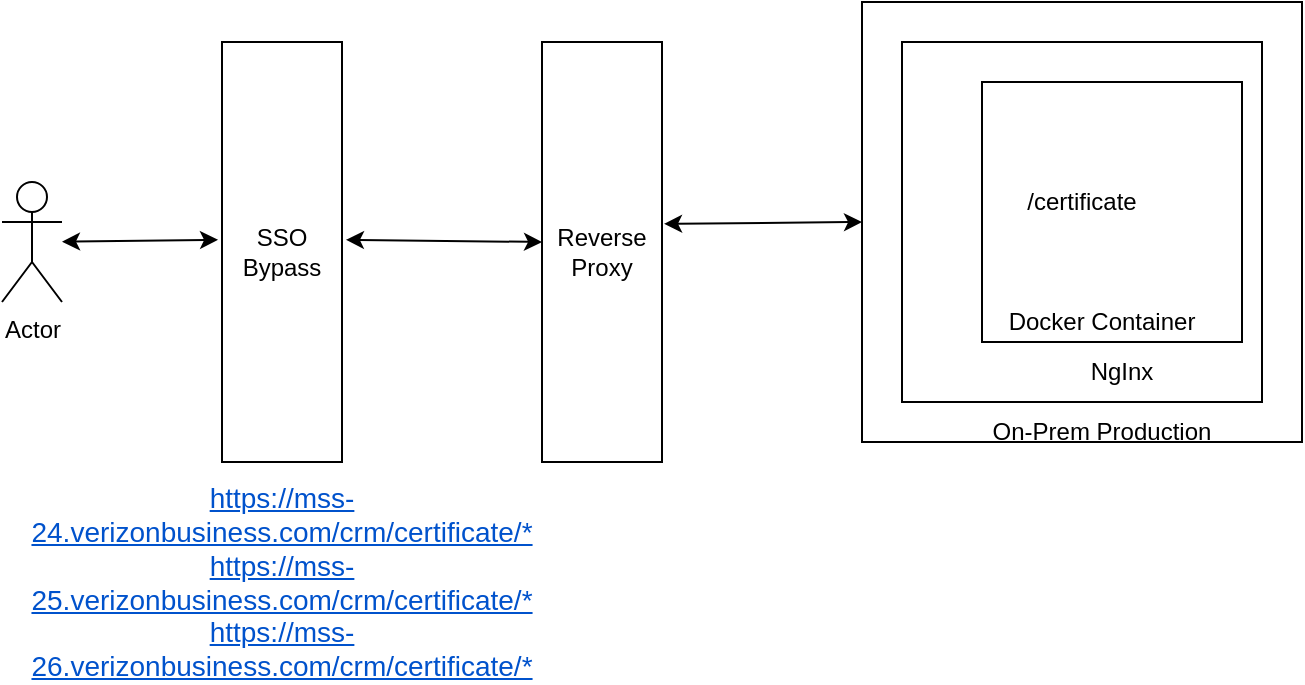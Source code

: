 <mxfile version="14.8.1" type="github"><diagram id="aRto-FdufkMi2AUzf7bY" name="Page-1"><mxGraphModel dx="1132" dy="753" grid="1" gridSize="10" guides="1" tooltips="1" connect="1" arrows="1" fold="1" page="1" pageScale="1" pageWidth="850" pageHeight="1100" background="#ffffff" math="0" shadow="0"><root><mxCell id="0"/><mxCell id="1" parent="0"/><mxCell id="SylHTYyNxGbu1ZK3sP99-1" value="Actor" style="shape=umlActor;verticalLabelPosition=bottom;verticalAlign=top;html=1;outlineConnect=0;" vertex="1" parent="1"><mxGeometry x="20" y="260" width="30" height="60" as="geometry"/></mxCell><mxCell id="SylHTYyNxGbu1ZK3sP99-3" value="SSO Bypass" style="rounded=0;whiteSpace=wrap;html=1;" vertex="1" parent="1"><mxGeometry x="130" y="190" width="60" height="210" as="geometry"/></mxCell><mxCell id="SylHTYyNxGbu1ZK3sP99-4" value="Reverse Proxy" style="rounded=0;whiteSpace=wrap;html=1;" vertex="1" parent="1"><mxGeometry x="290" y="190" width="60" height="210" as="geometry"/></mxCell><mxCell id="SylHTYyNxGbu1ZK3sP99-5" value="&lt;a href=&quot;https://mss-24.verizonbusiness.com/crm/certificate/*&quot; class=&quot;external-link&quot; target=&quot;_blank&quot; title=&quot;Follow link&quot; style=&quot;color: rgb(0 , 82 , 204) ; cursor: pointer ; font-family: , &amp;#34;blinkmacsystemfont&amp;#34; , &amp;#34;segoe ui&amp;#34; , &amp;#34;roboto&amp;#34; , &amp;#34;oxygen&amp;#34; , &amp;#34;ubuntu&amp;#34; , &amp;#34;fira sans&amp;#34; , &amp;#34;droid sans&amp;#34; , &amp;#34;helvetica neue&amp;#34; , sans-serif ; font-size: 14px ; background-color: rgb(255 , 255 , 255) ; outline: none&quot;&gt;https://mss-24.verizonbusiness.com/crm/certificate/*&lt;/a&gt;&lt;br style=&quot;color: rgb(23 , 43 , 77) ; font-family: , &amp;#34;blinkmacsystemfont&amp;#34; , &amp;#34;segoe ui&amp;#34; , &amp;#34;roboto&amp;#34; , &amp;#34;oxygen&amp;#34; , &amp;#34;ubuntu&amp;#34; , &amp;#34;fira sans&amp;#34; , &amp;#34;droid sans&amp;#34; , &amp;#34;helvetica neue&amp;#34; , sans-serif ; font-size: 14px ; background-color: rgb(255 , 255 , 255) ; outline: none&quot;&gt;&lt;a href=&quot;https://mss-25.verizonbusiness.com/crm/certificate/*&quot; class=&quot;external-link&quot; target=&quot;_blank&quot; title=&quot;Follow link&quot; style=&quot;color: rgb(0 , 82 , 204) ; cursor: pointer ; font-family: , &amp;#34;blinkmacsystemfont&amp;#34; , &amp;#34;segoe ui&amp;#34; , &amp;#34;roboto&amp;#34; , &amp;#34;oxygen&amp;#34; , &amp;#34;ubuntu&amp;#34; , &amp;#34;fira sans&amp;#34; , &amp;#34;droid sans&amp;#34; , &amp;#34;helvetica neue&amp;#34; , sans-serif ; font-size: 14px ; background-color: rgb(255 , 255 , 255) ; outline: none&quot;&gt;https://mss-25.verizonbusiness.com/crm/certificate/*&lt;/a&gt;&lt;br style=&quot;color: rgb(23 , 43 , 77) ; font-family: , &amp;#34;blinkmacsystemfont&amp;#34; , &amp;#34;segoe ui&amp;#34; , &amp;#34;roboto&amp;#34; , &amp;#34;oxygen&amp;#34; , &amp;#34;ubuntu&amp;#34; , &amp;#34;fira sans&amp;#34; , &amp;#34;droid sans&amp;#34; , &amp;#34;helvetica neue&amp;#34; , sans-serif ; font-size: 14px ; background-color: rgb(255 , 255 , 255) ; outline: none&quot;&gt;&lt;a href=&quot;https://mss-26.verizonbusiness.com/crm/certificate/*&quot; class=&quot;external-link&quot; target=&quot;_blank&quot; title=&quot;Follow link&quot; style=&quot;color: rgb(0 , 82 , 204) ; cursor: pointer ; font-family: , &amp;#34;blinkmacsystemfont&amp;#34; , &amp;#34;segoe ui&amp;#34; , &amp;#34;roboto&amp;#34; , &amp;#34;oxygen&amp;#34; , &amp;#34;ubuntu&amp;#34; , &amp;#34;fira sans&amp;#34; , &amp;#34;droid sans&amp;#34; , &amp;#34;helvetica neue&amp;#34; , sans-serif ; font-size: 14px ; background-color: rgb(255 , 255 , 255) ; outline: none&quot;&gt;https://mss-26.verizonbusiness.com/crm/certificate/*&lt;/a&gt;" style="text;html=1;strokeColor=none;fillColor=none;align=center;verticalAlign=middle;whiteSpace=wrap;rounded=0;" vertex="1" parent="1"><mxGeometry x="140" y="450" width="40" height="20" as="geometry"/></mxCell><mxCell id="SylHTYyNxGbu1ZK3sP99-7" value="" style="whiteSpace=wrap;html=1;aspect=fixed;" vertex="1" parent="1"><mxGeometry x="450" y="170" width="220" height="220" as="geometry"/></mxCell><mxCell id="SylHTYyNxGbu1ZK3sP99-8" value="" style="whiteSpace=wrap;html=1;aspect=fixed;" vertex="1" parent="1"><mxGeometry x="470" y="190" width="180" height="180" as="geometry"/></mxCell><mxCell id="SylHTYyNxGbu1ZK3sP99-9" value="On-Prem Production" style="text;html=1;strokeColor=none;fillColor=none;align=center;verticalAlign=middle;whiteSpace=wrap;rounded=0;" vertex="1" parent="1"><mxGeometry x="500" y="380" width="140" height="10" as="geometry"/></mxCell><mxCell id="SylHTYyNxGbu1ZK3sP99-10" value="NgInx" style="text;html=1;strokeColor=none;fillColor=none;align=center;verticalAlign=middle;whiteSpace=wrap;rounded=0;" vertex="1" parent="1"><mxGeometry x="510" y="350" width="140" height="10" as="geometry"/></mxCell><mxCell id="SylHTYyNxGbu1ZK3sP99-11" value="" style="whiteSpace=wrap;html=1;aspect=fixed;" vertex="1" parent="1"><mxGeometry x="510" y="210" width="130" height="130" as="geometry"/></mxCell><mxCell id="SylHTYyNxGbu1ZK3sP99-12" value="/certificate" style="text;html=1;strokeColor=none;fillColor=none;align=center;verticalAlign=middle;whiteSpace=wrap;rounded=0;" vertex="1" parent="1"><mxGeometry x="540" y="260" width="40" height="20" as="geometry"/></mxCell><mxCell id="SylHTYyNxGbu1ZK3sP99-14" value="Docker Container" style="text;html=1;strokeColor=none;fillColor=none;align=center;verticalAlign=middle;whiteSpace=wrap;rounded=0;" vertex="1" parent="1"><mxGeometry x="520" y="320" width="100" height="20" as="geometry"/></mxCell><mxCell id="SylHTYyNxGbu1ZK3sP99-18" value="" style="endArrow=classic;startArrow=classic;html=1;exitX=1.017;exitY=0.433;exitDx=0;exitDy=0;exitPerimeter=0;entryX=0;entryY=0.5;entryDx=0;entryDy=0;" edge="1" parent="1" source="SylHTYyNxGbu1ZK3sP99-4" target="SylHTYyNxGbu1ZK3sP99-7"><mxGeometry width="50" height="50" relative="1" as="geometry"><mxPoint x="400" y="280" as="sourcePoint"/><mxPoint x="450" y="230" as="targetPoint"/></mxGeometry></mxCell><mxCell id="SylHTYyNxGbu1ZK3sP99-22" value="" style="endArrow=classic;startArrow=classic;html=1;exitX=1.033;exitY=0.471;exitDx=0;exitDy=0;exitPerimeter=0;" edge="1" parent="1" source="SylHTYyNxGbu1ZK3sP99-3"><mxGeometry width="50" height="50" relative="1" as="geometry"><mxPoint x="410" y="290" as="sourcePoint"/><mxPoint x="290" y="290" as="targetPoint"/></mxGeometry></mxCell><mxCell id="SylHTYyNxGbu1ZK3sP99-23" value="" style="endArrow=classic;startArrow=classic;html=1;entryX=-0.033;entryY=0.471;entryDx=0;entryDy=0;entryPerimeter=0;" edge="1" parent="1" source="SylHTYyNxGbu1ZK3sP99-1" target="SylHTYyNxGbu1ZK3sP99-3"><mxGeometry width="50" height="50" relative="1" as="geometry"><mxPoint x="400" y="280" as="sourcePoint"/><mxPoint x="450" y="230" as="targetPoint"/></mxGeometry></mxCell></root></mxGraphModel></diagram></mxfile>